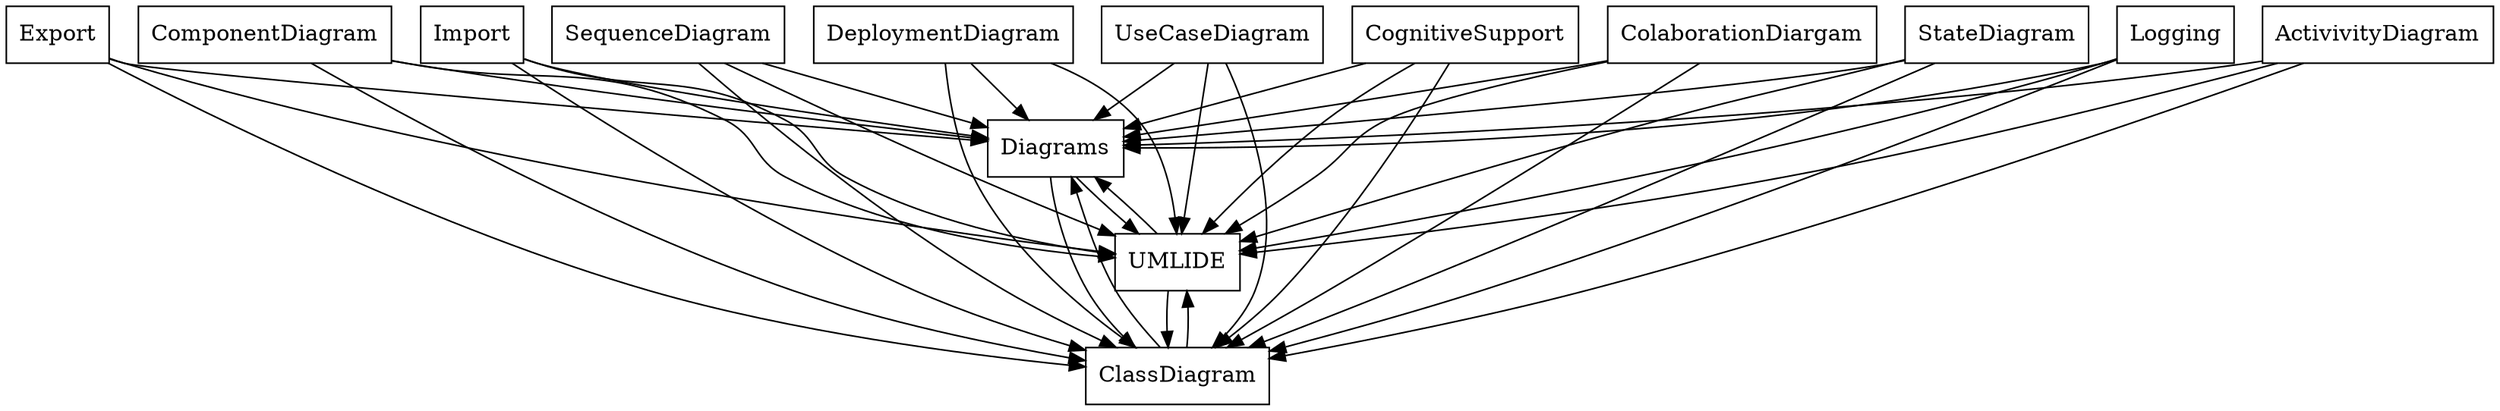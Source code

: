 digraph{
graph [rankdir=TB];
node [shape=box];
edge [arrowhead=normal];
0[label="ComponentDiagram",]
1[label="ColaborationDiargam",]
2[label="Import",]
3[label="SequenceDiagram",]
4[label="Export",]
5[label="DeploymentDiagram",]
6[label="Diagrams",]
7[label="StateDiagram",]
8[label="Logging",]
9[label="ActivivityDiagram",]
10[label="UMLIDE",]
11[label="ClassDiagram",]
12[label="UseCaseDiagram",]
13[label="CognitiveSupport",]
0->6[label="",]
0->10[label="",]
0->11[label="",]
1->6[label="",]
1->10[label="",]
1->11[label="",]
2->6[label="",]
2->10[label="",]
2->11[label="",]
3->6[label="",]
3->10[label="",]
3->11[label="",]
4->6[label="",]
4->10[label="",]
4->11[label="",]
5->6[label="",]
5->10[label="",]
5->11[label="",]
6->10[label="",]
6->11[label="",]
7->6[label="",]
7->10[label="",]
7->11[label="",]
8->6[label="",]
8->10[label="",]
8->11[label="",]
9->6[label="",]
9->10[label="",]
9->11[label="",]
10->6[label="",]
10->11[label="",]
11->6[label="",]
11->10[label="",]
12->6[label="",]
12->10[label="",]
12->11[label="",]
13->6[label="",]
13->10[label="",]
13->11[label="",]
}
